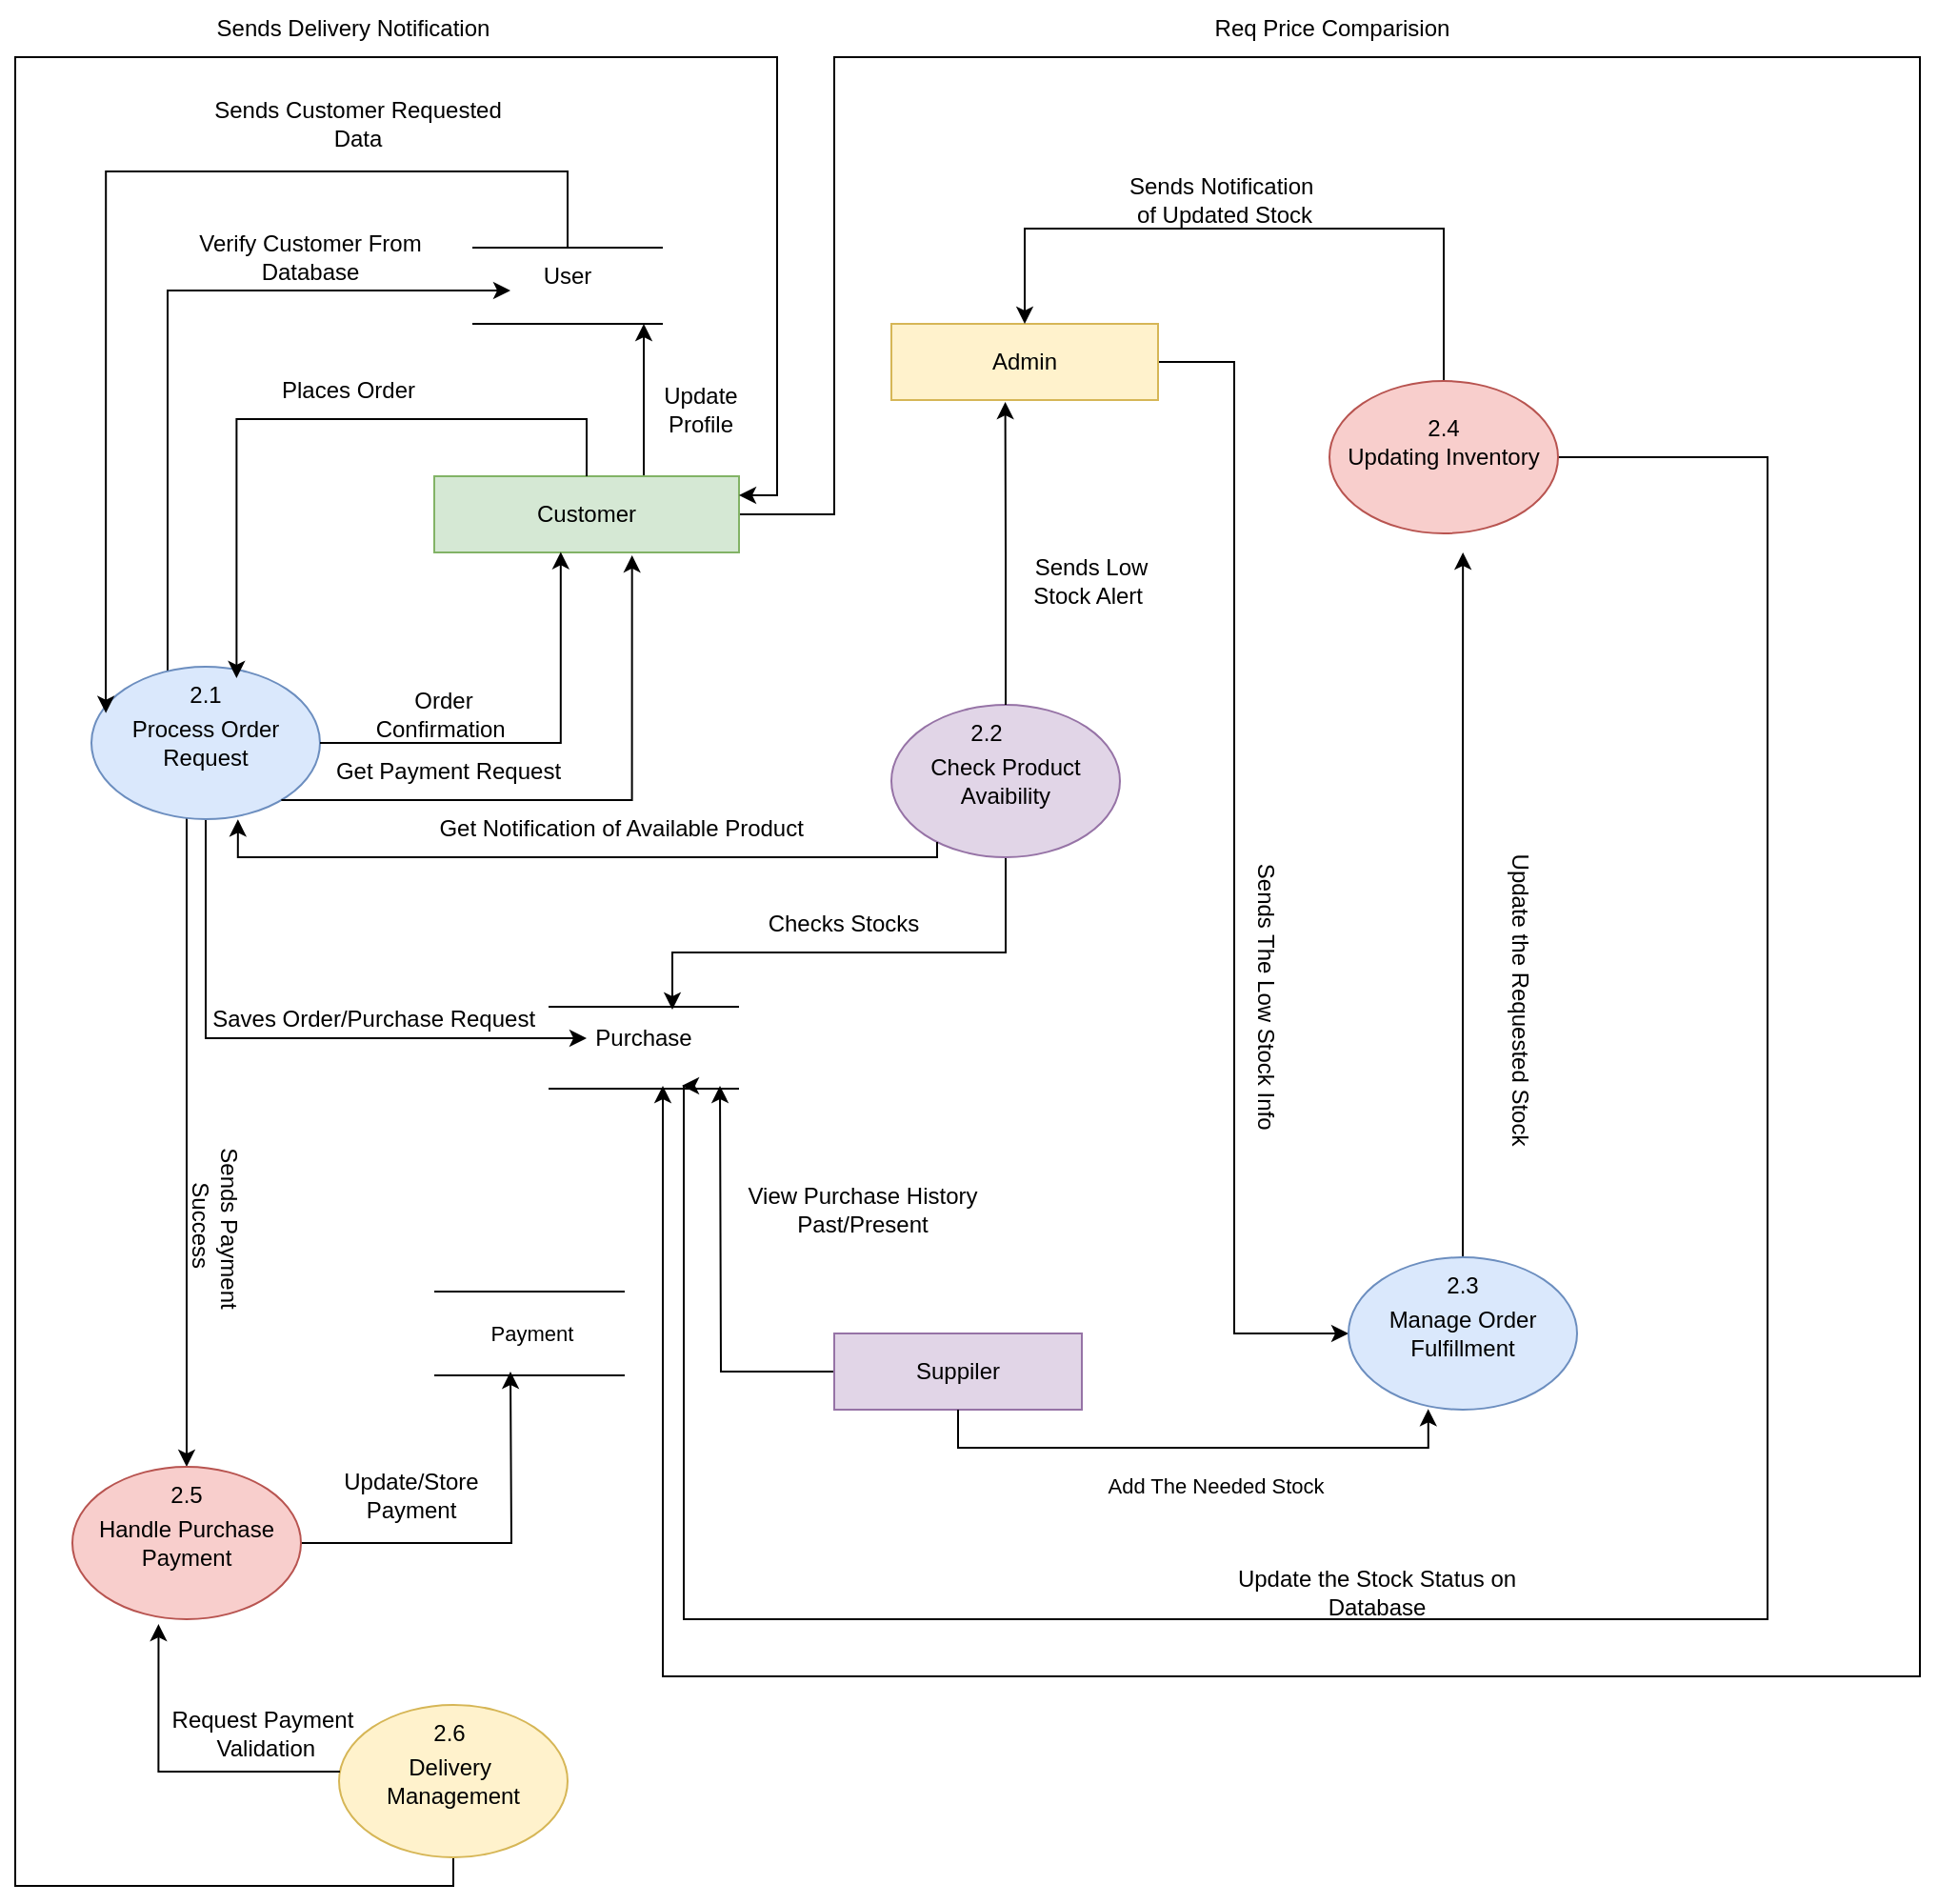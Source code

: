 <mxfile version="26.0.4">
  <diagram name="Page-1" id="dctyIQo91ijjNuMPYQGr">
    <mxGraphModel dx="1303" dy="1810" grid="1" gridSize="10" guides="1" tooltips="1" connect="1" arrows="1" fold="1" page="1" pageScale="1" pageWidth="827" pageHeight="1169" math="0" shadow="0">
      <root>
        <mxCell id="0" />
        <mxCell id="1" parent="0" />
        <mxCell id="-M3N0pG6VcguPk9W78NM-19" style="edgeStyle=orthogonalEdgeStyle;rounded=0;orthogonalLoop=1;jettySize=auto;html=1;" parent="1" source="-M3N0pG6VcguPk9W78NM-1" edge="1">
          <mxGeometry relative="1" as="geometry">
            <mxPoint x="400" y="480" as="targetPoint" />
            <Array as="points">
              <mxPoint x="490" y="180" />
              <mxPoint x="490" y="-60" />
              <mxPoint x="1060" y="-60" />
              <mxPoint x="1060" y="790" />
              <mxPoint x="400" y="790" />
            </Array>
          </mxGeometry>
        </mxCell>
        <mxCell id="-M3N0pG6VcguPk9W78NM-34" style="edgeStyle=orthogonalEdgeStyle;rounded=0;orthogonalLoop=1;jettySize=auto;html=1;" parent="1" source="-M3N0pG6VcguPk9W78NM-1" edge="1">
          <mxGeometry relative="1" as="geometry">
            <mxPoint x="390" y="80" as="targetPoint" />
            <Array as="points">
              <mxPoint x="390" y="80" />
            </Array>
          </mxGeometry>
        </mxCell>
        <mxCell id="-M3N0pG6VcguPk9W78NM-1" value="Customer" style="rounded=0;whiteSpace=wrap;html=1;fillColor=#d5e8d4;strokeColor=#82b366;" parent="1" vertex="1">
          <mxGeometry x="280" y="160" width="160" height="40" as="geometry" />
        </mxCell>
        <mxCell id="-M3N0pG6VcguPk9W78NM-68" style="edgeStyle=orthogonalEdgeStyle;rounded=0;orthogonalLoop=1;jettySize=auto;html=1;" parent="1" source="-M3N0pG6VcguPk9W78NM-2" target="-M3N0pG6VcguPk9W78NM-18" edge="1">
          <mxGeometry relative="1" as="geometry">
            <Array as="points">
              <mxPoint x="700" y="100" />
              <mxPoint x="700" y="610" />
            </Array>
          </mxGeometry>
        </mxCell>
        <mxCell id="-M3N0pG6VcguPk9W78NM-2" value="Admin" style="rounded=0;whiteSpace=wrap;html=1;fillColor=#fff2cc;strokeColor=#d6b656;" parent="1" vertex="1">
          <mxGeometry x="520" y="80" width="140" height="40" as="geometry" />
        </mxCell>
        <mxCell id="-M3N0pG6VcguPk9W78NM-60" style="edgeStyle=orthogonalEdgeStyle;rounded=0;orthogonalLoop=1;jettySize=auto;html=1;entryX=0.5;entryY=0;entryDx=0;entryDy=0;" parent="1" source="-M3N0pG6VcguPk9W78NM-3" target="-M3N0pG6VcguPk9W78NM-2" edge="1">
          <mxGeometry relative="1" as="geometry">
            <Array as="points">
              <mxPoint x="810" y="30" />
              <mxPoint x="590" y="30" />
            </Array>
          </mxGeometry>
        </mxCell>
        <mxCell id="-M3N0pG6VcguPk9W78NM-73" style="edgeStyle=orthogonalEdgeStyle;rounded=0;orthogonalLoop=1;jettySize=auto;html=1;" parent="1" source="-M3N0pG6VcguPk9W78NM-3" edge="1">
          <mxGeometry relative="1" as="geometry">
            <mxPoint x="410" y="480" as="targetPoint" />
            <Array as="points">
              <mxPoint x="980" y="150" />
              <mxPoint x="980" y="760" />
              <mxPoint x="411" y="760" />
              <mxPoint x="411" y="480" />
            </Array>
          </mxGeometry>
        </mxCell>
        <mxCell id="-M3N0pG6VcguPk9W78NM-3" value="Updating Inventory" style="ellipse;whiteSpace=wrap;html=1;fillColor=#f8cecc;strokeColor=#b85450;" parent="1" vertex="1">
          <mxGeometry x="750" y="110" width="120" height="80" as="geometry" />
        </mxCell>
        <mxCell id="-M3N0pG6VcguPk9W78NM-54" style="edgeStyle=orthogonalEdgeStyle;rounded=0;orthogonalLoop=1;jettySize=auto;html=1;entryX=0.75;entryY=0;entryDx=0;entryDy=0;" parent="1" source="-M3N0pG6VcguPk9W78NM-4" target="-M3N0pG6VcguPk9W78NM-12" edge="1">
          <mxGeometry relative="1" as="geometry">
            <Array as="points">
              <mxPoint x="580" y="410" />
              <mxPoint x="405" y="410" />
            </Array>
          </mxGeometry>
        </mxCell>
        <mxCell id="-M3N0pG6VcguPk9W78NM-4" value="Check Product Avaibility" style="ellipse;whiteSpace=wrap;html=1;fillColor=#e1d5e7;strokeColor=#9673a6;" parent="1" vertex="1">
          <mxGeometry x="520" y="280" width="120" height="80" as="geometry" />
        </mxCell>
        <mxCell id="-M3N0pG6VcguPk9W78NM-5" value="" style="shape=link;html=1;rounded=0;width=40;" parent="1" edge="1">
          <mxGeometry width="100" relative="1" as="geometry">
            <mxPoint x="300" y="60" as="sourcePoint" />
            <mxPoint x="400" y="60" as="targetPoint" />
            <Array as="points" />
          </mxGeometry>
        </mxCell>
        <mxCell id="-M3N0pG6VcguPk9W78NM-6" value="User" style="text;html=1;align=center;verticalAlign=middle;whiteSpace=wrap;rounded=0;" parent="1" vertex="1">
          <mxGeometry x="320" y="40" width="60" height="30" as="geometry" />
        </mxCell>
        <mxCell id="-M3N0pG6VcguPk9W78NM-11" value="" style="shape=link;html=1;rounded=0;width=43;" parent="1" edge="1">
          <mxGeometry width="100" relative="1" as="geometry">
            <mxPoint x="340" y="460" as="sourcePoint" />
            <mxPoint x="440" y="460" as="targetPoint" />
          </mxGeometry>
        </mxCell>
        <mxCell id="-M3N0pG6VcguPk9W78NM-12" value="Purchase" style="text;html=1;align=center;verticalAlign=middle;whiteSpace=wrap;rounded=0;" parent="1" vertex="1">
          <mxGeometry x="360" y="440" width="60" height="30" as="geometry" />
        </mxCell>
        <mxCell id="-M3N0pG6VcguPk9W78NM-14" value="" style="shape=link;html=1;rounded=0;width=44;" parent="1" edge="1">
          <mxGeometry width="100" relative="1" as="geometry">
            <mxPoint x="280" y="610" as="sourcePoint" />
            <mxPoint x="380" y="610" as="targetPoint" />
          </mxGeometry>
        </mxCell>
        <mxCell id="-M3N0pG6VcguPk9W78NM-15" value="Payment" style="edgeLabel;html=1;align=center;verticalAlign=middle;resizable=0;points=[];" parent="-M3N0pG6VcguPk9W78NM-14" vertex="1" connectable="0">
          <mxGeometry x="0.056" y="4" relative="1" as="geometry">
            <mxPoint x="-2" y="4" as="offset" />
          </mxGeometry>
        </mxCell>
        <mxCell id="-M3N0pG6VcguPk9W78NM-26" style="edgeStyle=orthogonalEdgeStyle;rounded=0;orthogonalLoop=1;jettySize=auto;html=1;entryX=0;entryY=0.75;entryDx=0;entryDy=0;" parent="1" source="-M3N0pG6VcguPk9W78NM-16" target="-M3N0pG6VcguPk9W78NM-6" edge="1">
          <mxGeometry relative="1" as="geometry">
            <Array as="points">
              <mxPoint x="140" y="62" />
            </Array>
          </mxGeometry>
        </mxCell>
        <mxCell id="-M3N0pG6VcguPk9W78NM-39" style="edgeStyle=orthogonalEdgeStyle;rounded=0;orthogonalLoop=1;jettySize=auto;html=1;entryX=0;entryY=0.5;entryDx=0;entryDy=0;" parent="1" source="-M3N0pG6VcguPk9W78NM-16" target="-M3N0pG6VcguPk9W78NM-12" edge="1">
          <mxGeometry relative="1" as="geometry">
            <Array as="points">
              <mxPoint x="160" y="455" />
            </Array>
          </mxGeometry>
        </mxCell>
        <mxCell id="-M3N0pG6VcguPk9W78NM-45" style="edgeStyle=orthogonalEdgeStyle;rounded=0;orthogonalLoop=1;jettySize=auto;html=1;entryX=0.5;entryY=0;entryDx=0;entryDy=0;" parent="1" source="-M3N0pG6VcguPk9W78NM-16" target="-M3N0pG6VcguPk9W78NM-17" edge="1">
          <mxGeometry relative="1" as="geometry">
            <Array as="points">
              <mxPoint x="150" y="550" />
              <mxPoint x="150" y="550" />
            </Array>
          </mxGeometry>
        </mxCell>
        <mxCell id="-M3N0pG6VcguPk9W78NM-16" value="Process Order Request" style="ellipse;whiteSpace=wrap;html=1;fillColor=#dae8fc;strokeColor=#6c8ebf;" parent="1" vertex="1">
          <mxGeometry x="100" y="260" width="120" height="80" as="geometry" />
        </mxCell>
        <mxCell id="-M3N0pG6VcguPk9W78NM-56" style="edgeStyle=orthogonalEdgeStyle;rounded=0;orthogonalLoop=1;jettySize=auto;html=1;" parent="1" source="-M3N0pG6VcguPk9W78NM-17" edge="1">
          <mxGeometry relative="1" as="geometry">
            <mxPoint x="320" y="630" as="targetPoint" />
          </mxGeometry>
        </mxCell>
        <mxCell id="-M3N0pG6VcguPk9W78NM-17" value="Handle Purchase Payment" style="ellipse;whiteSpace=wrap;html=1;fillColor=#f8cecc;strokeColor=#b85450;" parent="1" vertex="1">
          <mxGeometry x="90" y="680" width="120" height="80" as="geometry" />
        </mxCell>
        <mxCell id="-M3N0pG6VcguPk9W78NM-71" style="edgeStyle=orthogonalEdgeStyle;rounded=0;orthogonalLoop=1;jettySize=auto;html=1;exitX=0.5;exitY=0;exitDx=0;exitDy=0;" parent="1" source="-M3N0pG6VcguPk9W78NM-18" edge="1">
          <mxGeometry relative="1" as="geometry">
            <mxPoint x="820.077" y="200" as="targetPoint" />
          </mxGeometry>
        </mxCell>
        <mxCell id="-M3N0pG6VcguPk9W78NM-18" value="Manage Order Fulfillment" style="ellipse;whiteSpace=wrap;html=1;fillColor=#dae8fc;strokeColor=#6c8ebf;" parent="1" vertex="1">
          <mxGeometry x="760" y="570" width="120" height="80" as="geometry" />
        </mxCell>
        <mxCell id="-M3N0pG6VcguPk9W78NM-23" value="Req Price Comparision" style="text;html=1;align=center;verticalAlign=middle;whiteSpace=wrap;rounded=0;" parent="1" vertex="1">
          <mxGeometry x="641.5" y="-90" width="218.5" height="30" as="geometry" />
        </mxCell>
        <mxCell id="-M3N0pG6VcguPk9W78NM-24" style="edgeStyle=orthogonalEdgeStyle;rounded=0;orthogonalLoop=1;jettySize=auto;html=1;entryX=0.063;entryY=0.304;entryDx=0;entryDy=0;entryPerimeter=0;" parent="1" source="-M3N0pG6VcguPk9W78NM-6" target="-M3N0pG6VcguPk9W78NM-16" edge="1">
          <mxGeometry relative="1" as="geometry">
            <Array as="points">
              <mxPoint x="350" />
              <mxPoint x="108" />
            </Array>
          </mxGeometry>
        </mxCell>
        <mxCell id="-M3N0pG6VcguPk9W78NM-25" value="Sends Customer Requested Data" style="text;html=1;align=center;verticalAlign=middle;whiteSpace=wrap;rounded=0;" parent="1" vertex="1">
          <mxGeometry x="150" y="-40" width="180" height="30" as="geometry" />
        </mxCell>
        <mxCell id="-M3N0pG6VcguPk9W78NM-27" value="Verify Customer From Database" style="text;html=1;align=center;verticalAlign=middle;whiteSpace=wrap;rounded=0;" parent="1" vertex="1">
          <mxGeometry x="150" y="30" width="130" height="30" as="geometry" />
        </mxCell>
        <mxCell id="-M3N0pG6VcguPk9W78NM-29" style="edgeStyle=orthogonalEdgeStyle;rounded=0;orthogonalLoop=1;jettySize=auto;html=1;entryX=0.635;entryY=0.075;entryDx=0;entryDy=0;entryPerimeter=0;" parent="1" source="-M3N0pG6VcguPk9W78NM-1" target="-M3N0pG6VcguPk9W78NM-16" edge="1">
          <mxGeometry relative="1" as="geometry">
            <Array as="points">
              <mxPoint x="360" y="130" />
              <mxPoint x="176" y="130" />
            </Array>
          </mxGeometry>
        </mxCell>
        <mxCell id="-M3N0pG6VcguPk9W78NM-30" value="Places Order" style="text;html=1;align=center;verticalAlign=middle;whiteSpace=wrap;rounded=0;" parent="1" vertex="1">
          <mxGeometry x="180" y="100" width="110" height="30" as="geometry" />
        </mxCell>
        <mxCell id="-M3N0pG6VcguPk9W78NM-31" style="edgeStyle=orthogonalEdgeStyle;rounded=0;orthogonalLoop=1;jettySize=auto;html=1;entryX=0.415;entryY=0.993;entryDx=0;entryDy=0;entryPerimeter=0;" parent="1" source="-M3N0pG6VcguPk9W78NM-16" target="-M3N0pG6VcguPk9W78NM-1" edge="1">
          <mxGeometry relative="1" as="geometry" />
        </mxCell>
        <mxCell id="-M3N0pG6VcguPk9W78NM-32" value="Order Confirmation&amp;nbsp;" style="text;html=1;align=center;verticalAlign=middle;whiteSpace=wrap;rounded=0;" parent="1" vertex="1">
          <mxGeometry x="255" y="270" width="60" height="30" as="geometry" />
        </mxCell>
        <mxCell id="-M3N0pG6VcguPk9W78NM-35" value="Update Profile" style="text;html=1;align=center;verticalAlign=middle;whiteSpace=wrap;rounded=0;" parent="1" vertex="1">
          <mxGeometry x="390" y="110" width="60" height="30" as="geometry" />
        </mxCell>
        <mxCell id="-M3N0pG6VcguPk9W78NM-37" style="edgeStyle=orthogonalEdgeStyle;rounded=0;orthogonalLoop=1;jettySize=auto;html=1;entryX=1;entryY=0.25;entryDx=0;entryDy=0;" parent="1" source="-M3N0pG6VcguPk9W78NM-36" target="-M3N0pG6VcguPk9W78NM-1" edge="1">
          <mxGeometry relative="1" as="geometry">
            <Array as="points">
              <mxPoint x="290" y="900" />
              <mxPoint x="60" y="900" />
              <mxPoint x="60" y="-60" />
              <mxPoint x="460" y="-60" />
              <mxPoint x="460" y="170" />
            </Array>
          </mxGeometry>
        </mxCell>
        <mxCell id="-M3N0pG6VcguPk9W78NM-36" value="Delivery&amp;nbsp;&lt;div&gt;Management&lt;/div&gt;" style="ellipse;whiteSpace=wrap;html=1;fillColor=#fff2cc;strokeColor=#d6b656;" parent="1" vertex="1">
          <mxGeometry x="230" y="805" width="120" height="80" as="geometry" />
        </mxCell>
        <mxCell id="-M3N0pG6VcguPk9W78NM-38" value="Sends Delivery Notification" style="text;html=1;align=center;verticalAlign=middle;whiteSpace=wrap;rounded=0;" parent="1" vertex="1">
          <mxGeometry x="155" y="-90" width="165" height="30" as="geometry" />
        </mxCell>
        <mxCell id="-M3N0pG6VcguPk9W78NM-40" value="Saves Order/Purchase Request&amp;nbsp;" style="text;html=1;align=center;verticalAlign=middle;whiteSpace=wrap;rounded=0;" parent="1" vertex="1">
          <mxGeometry x="150" y="430" width="200" height="30" as="geometry" />
        </mxCell>
        <mxCell id="-M3N0pG6VcguPk9W78NM-42" style="edgeStyle=orthogonalEdgeStyle;rounded=0;orthogonalLoop=1;jettySize=auto;html=1;entryX=0.649;entryY=1.037;entryDx=0;entryDy=0;entryPerimeter=0;" parent="1" source="-M3N0pG6VcguPk9W78NM-16" target="-M3N0pG6VcguPk9W78NM-1" edge="1">
          <mxGeometry relative="1" as="geometry">
            <Array as="points">
              <mxPoint x="384" y="330" />
            </Array>
          </mxGeometry>
        </mxCell>
        <mxCell id="-M3N0pG6VcguPk9W78NM-43" value="Get Payment Request" style="text;html=1;align=center;verticalAlign=middle;whiteSpace=wrap;rounded=0;" parent="1" vertex="1">
          <mxGeometry x="225" y="300" width="125" height="30" as="geometry" />
        </mxCell>
        <mxCell id="-M3N0pG6VcguPk9W78NM-46" value="Sends Payment Success&amp;nbsp;" style="text;html=1;align=center;verticalAlign=middle;whiteSpace=wrap;rounded=0;rotation=90;" parent="1" vertex="1">
          <mxGeometry x="100" y="540" width="130" height="30" as="geometry" />
        </mxCell>
        <mxCell id="-M3N0pG6VcguPk9W78NM-47" style="edgeStyle=orthogonalEdgeStyle;rounded=0;orthogonalLoop=1;jettySize=auto;html=1;entryX=0.377;entryY=1.032;entryDx=0;entryDy=0;entryPerimeter=0;" parent="1" source="-M3N0pG6VcguPk9W78NM-36" target="-M3N0pG6VcguPk9W78NM-17" edge="1">
          <mxGeometry relative="1" as="geometry">
            <Array as="points">
              <mxPoint x="135" y="840" />
            </Array>
          </mxGeometry>
        </mxCell>
        <mxCell id="-M3N0pG6VcguPk9W78NM-48" value="Request Payment&lt;div&gt;&amp;nbsp;Validation&lt;/div&gt;" style="text;html=1;align=center;verticalAlign=middle;whiteSpace=wrap;rounded=0;rotation=0;" parent="1" vertex="1">
          <mxGeometry x="110" y="805" width="160" height="30" as="geometry" />
        </mxCell>
        <mxCell id="-M3N0pG6VcguPk9W78NM-50" style="edgeStyle=orthogonalEdgeStyle;rounded=0;orthogonalLoop=1;jettySize=auto;html=1;entryX=0.641;entryY=1.002;entryDx=0;entryDy=0;entryPerimeter=0;exitX=0.2;exitY=0.9;exitDx=0;exitDy=0;exitPerimeter=0;" parent="1" source="-M3N0pG6VcguPk9W78NM-4" target="-M3N0pG6VcguPk9W78NM-16" edge="1">
          <mxGeometry relative="1" as="geometry">
            <Array as="points">
              <mxPoint x="544" y="360" />
              <mxPoint x="177" y="360" />
            </Array>
          </mxGeometry>
        </mxCell>
        <mxCell id="-M3N0pG6VcguPk9W78NM-53" value="Get Notification of Available Product&amp;nbsp;" style="text;html=1;align=center;verticalAlign=middle;whiteSpace=wrap;rounded=0;" parent="1" vertex="1">
          <mxGeometry x="255" y="330" width="250" height="30" as="geometry" />
        </mxCell>
        <mxCell id="-M3N0pG6VcguPk9W78NM-55" value="Checks Stocks" style="text;html=1;align=center;verticalAlign=middle;whiteSpace=wrap;rounded=0;" parent="1" vertex="1">
          <mxGeometry x="430" y="380" width="130" height="30" as="geometry" />
        </mxCell>
        <mxCell id="-M3N0pG6VcguPk9W78NM-57" value="Update/Store Payment" style="text;html=1;align=center;verticalAlign=middle;whiteSpace=wrap;rounded=0;" parent="1" vertex="1">
          <mxGeometry x="238" y="680" width="60" height="30" as="geometry" />
        </mxCell>
        <mxCell id="-M3N0pG6VcguPk9W78NM-58" style="edgeStyle=orthogonalEdgeStyle;rounded=0;orthogonalLoop=1;jettySize=auto;html=1;entryX=0.427;entryY=1.025;entryDx=0;entryDy=0;entryPerimeter=0;" parent="1" source="-M3N0pG6VcguPk9W78NM-4" target="-M3N0pG6VcguPk9W78NM-2" edge="1">
          <mxGeometry relative="1" as="geometry" />
        </mxCell>
        <mxCell id="-M3N0pG6VcguPk9W78NM-59" value="Sends Low Stock Alert&amp;nbsp;" style="text;html=1;align=center;verticalAlign=middle;whiteSpace=wrap;rounded=0;" parent="1" vertex="1">
          <mxGeometry x="580" y="200" width="90" height="30" as="geometry" />
        </mxCell>
        <mxCell id="-M3N0pG6VcguPk9W78NM-61" value="Sends Notification&amp;nbsp;&lt;div&gt;of Updated Stock&lt;/div&gt;" style="text;html=1;align=center;verticalAlign=middle;whiteSpace=wrap;rounded=0;" parent="1" vertex="1">
          <mxGeometry x="590" width="210" height="30" as="geometry" />
        </mxCell>
        <mxCell id="-M3N0pG6VcguPk9W78NM-63" style="edgeStyle=orthogonalEdgeStyle;rounded=0;orthogonalLoop=1;jettySize=auto;html=1;" parent="1" source="-M3N0pG6VcguPk9W78NM-62" edge="1">
          <mxGeometry relative="1" as="geometry">
            <mxPoint x="430" y="480" as="targetPoint" />
          </mxGeometry>
        </mxCell>
        <mxCell id="-M3N0pG6VcguPk9W78NM-62" value="Suppiler" style="rounded=0;whiteSpace=wrap;html=1;fillColor=#e1d5e7;strokeColor=#9673a6;" parent="1" vertex="1">
          <mxGeometry x="490" y="610" width="130" height="40" as="geometry" />
        </mxCell>
        <mxCell id="-M3N0pG6VcguPk9W78NM-64" value="View Purchase History Past/Present" style="text;html=1;align=center;verticalAlign=middle;whiteSpace=wrap;rounded=0;" parent="1" vertex="1">
          <mxGeometry x="420" y="530" width="170" height="30" as="geometry" />
        </mxCell>
        <mxCell id="-M3N0pG6VcguPk9W78NM-65" style="edgeStyle=orthogonalEdgeStyle;rounded=0;orthogonalLoop=1;jettySize=auto;html=1;entryX=0.349;entryY=0.996;entryDx=0;entryDy=0;entryPerimeter=0;" parent="1" source="-M3N0pG6VcguPk9W78NM-62" target="-M3N0pG6VcguPk9W78NM-18" edge="1">
          <mxGeometry relative="1" as="geometry">
            <Array as="points">
              <mxPoint x="555" y="670" />
              <mxPoint x="802" y="670" />
            </Array>
          </mxGeometry>
        </mxCell>
        <mxCell id="-M3N0pG6VcguPk9W78NM-67" value="Add The Needed Stock" style="edgeLabel;html=1;align=center;verticalAlign=middle;resizable=0;points=[];" parent="-M3N0pG6VcguPk9W78NM-65" vertex="1" connectable="0">
          <mxGeometry x="0.079" relative="1" as="geometry">
            <mxPoint y="20" as="offset" />
          </mxGeometry>
        </mxCell>
        <mxCell id="-M3N0pG6VcguPk9W78NM-69" value="Sends The Low Stock Info&amp;nbsp;" style="text;html=1;align=center;verticalAlign=middle;whiteSpace=wrap;rounded=0;rotation=90;" parent="1" vertex="1">
          <mxGeometry x="640" y="420" width="153" height="30" as="geometry" />
        </mxCell>
        <mxCell id="-M3N0pG6VcguPk9W78NM-72" value="Update the Requested Stock" style="text;html=1;align=center;verticalAlign=middle;whiteSpace=wrap;rounded=0;rotation=90;" parent="1" vertex="1">
          <mxGeometry x="770" y="420" width="160" height="30" as="geometry" />
        </mxCell>
        <mxCell id="-M3N0pG6VcguPk9W78NM-74" value="Update the Stock Status on Database" style="text;html=1;align=center;verticalAlign=middle;whiteSpace=wrap;rounded=0;" parent="1" vertex="1">
          <mxGeometry x="690" y="731" width="170" height="29" as="geometry" />
        </mxCell>
        <mxCell id="-M3N0pG6VcguPk9W78NM-76" value="2.1" style="text;html=1;align=center;verticalAlign=middle;whiteSpace=wrap;rounded=0;" parent="1" vertex="1">
          <mxGeometry x="130" y="260" width="60" height="30" as="geometry" />
        </mxCell>
        <mxCell id="-M3N0pG6VcguPk9W78NM-77" value="2.2" style="text;html=1;align=center;verticalAlign=middle;whiteSpace=wrap;rounded=0;" parent="1" vertex="1">
          <mxGeometry x="540" y="280" width="60" height="30" as="geometry" />
        </mxCell>
        <mxCell id="-M3N0pG6VcguPk9W78NM-78" value="2.3" style="text;html=1;align=center;verticalAlign=middle;whiteSpace=wrap;rounded=0;" parent="1" vertex="1">
          <mxGeometry x="790" y="570" width="60" height="30" as="geometry" />
        </mxCell>
        <mxCell id="-M3N0pG6VcguPk9W78NM-79" value="2.4" style="text;html=1;align=center;verticalAlign=middle;whiteSpace=wrap;rounded=0;" parent="1" vertex="1">
          <mxGeometry x="780" y="120" width="60" height="30" as="geometry" />
        </mxCell>
        <mxCell id="-M3N0pG6VcguPk9W78NM-80" value="2.5" style="text;html=1;align=center;verticalAlign=middle;whiteSpace=wrap;rounded=0;" parent="1" vertex="1">
          <mxGeometry x="120" y="680" width="60" height="30" as="geometry" />
        </mxCell>
        <mxCell id="-M3N0pG6VcguPk9W78NM-81" value="2.6" style="text;html=1;align=center;verticalAlign=middle;whiteSpace=wrap;rounded=0;" parent="1" vertex="1">
          <mxGeometry x="257.5" y="805" width="60" height="30" as="geometry" />
        </mxCell>
      </root>
    </mxGraphModel>
  </diagram>
</mxfile>

